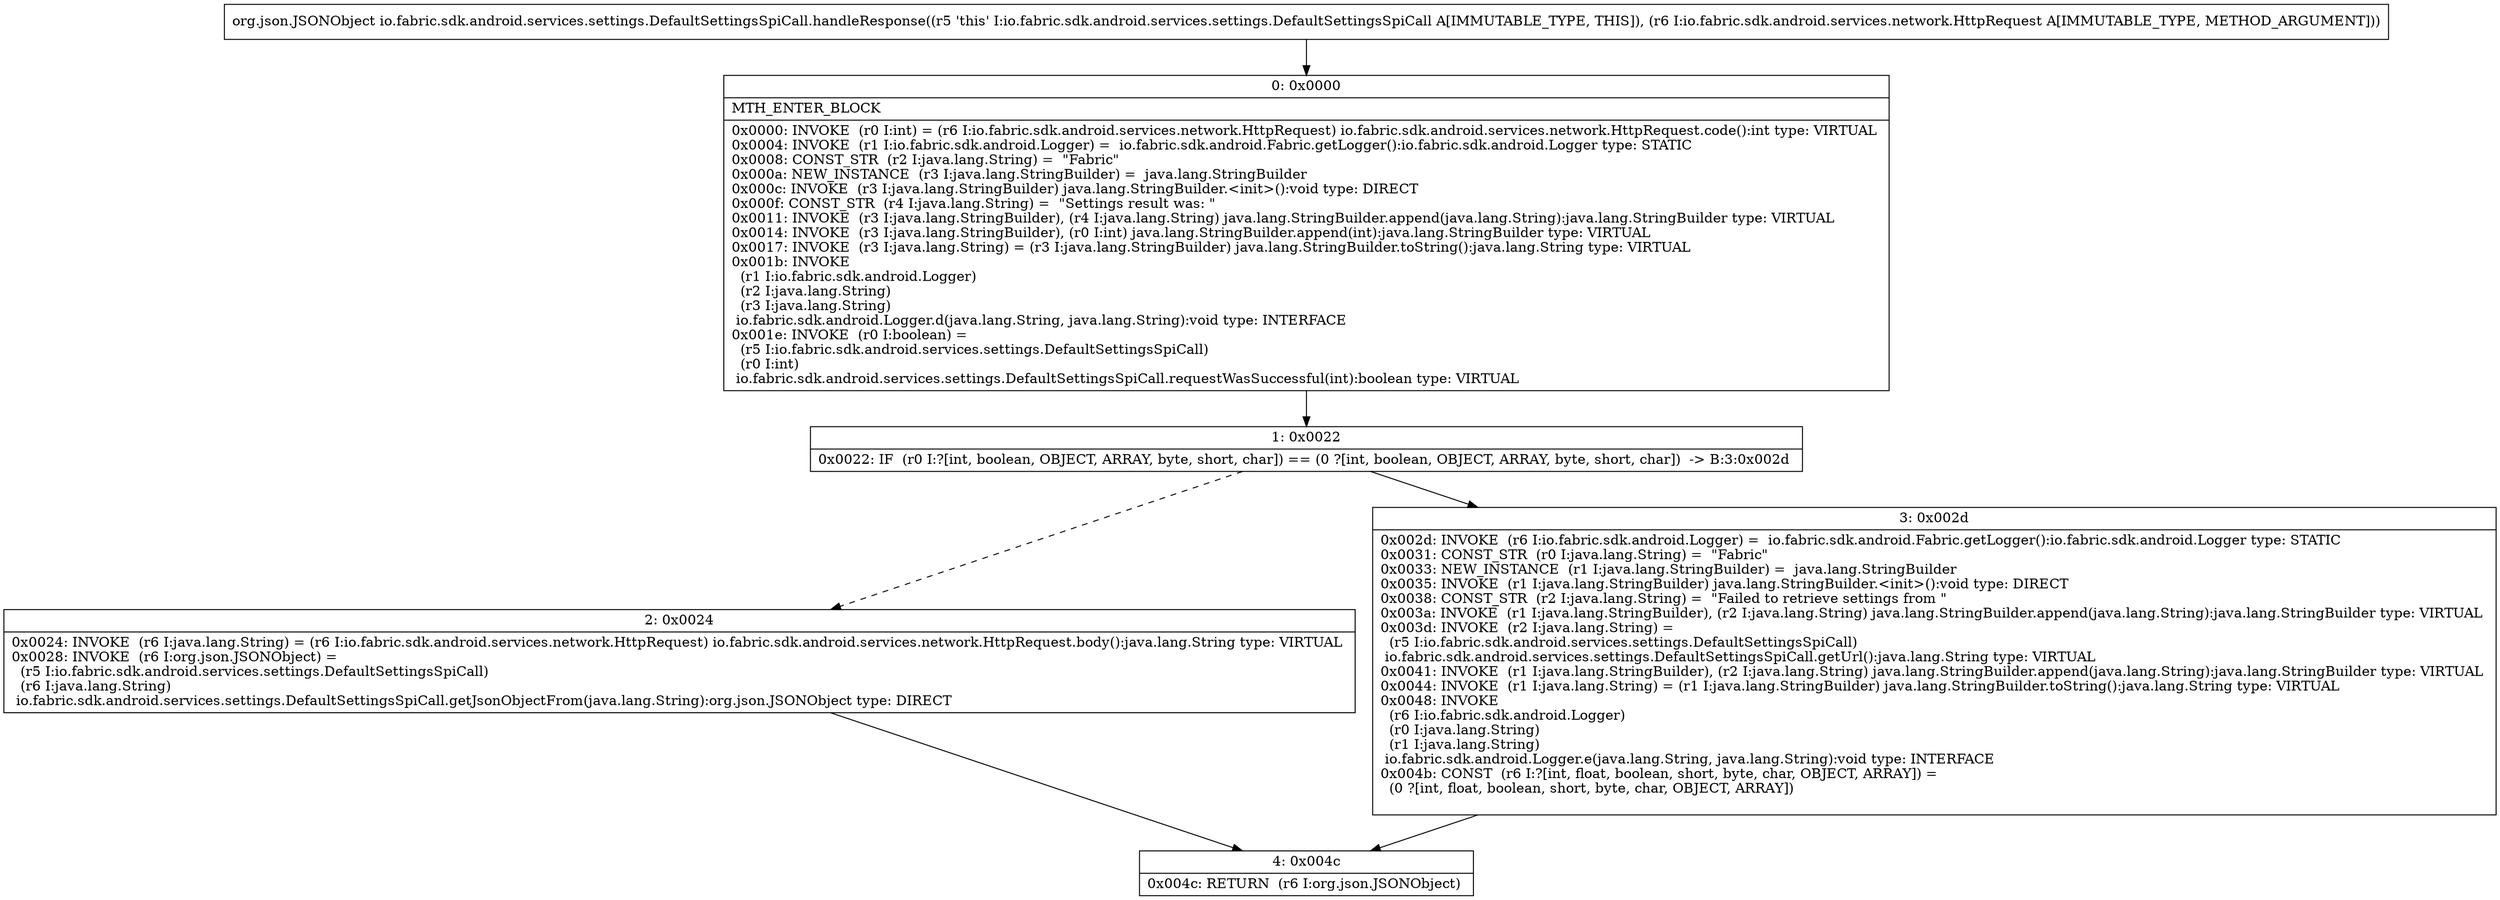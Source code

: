 digraph "CFG forio.fabric.sdk.android.services.settings.DefaultSettingsSpiCall.handleResponse(Lio\/fabric\/sdk\/android\/services\/network\/HttpRequest;)Lorg\/json\/JSONObject;" {
Node_0 [shape=record,label="{0\:\ 0x0000|MTH_ENTER_BLOCK\l|0x0000: INVOKE  (r0 I:int) = (r6 I:io.fabric.sdk.android.services.network.HttpRequest) io.fabric.sdk.android.services.network.HttpRequest.code():int type: VIRTUAL \l0x0004: INVOKE  (r1 I:io.fabric.sdk.android.Logger) =  io.fabric.sdk.android.Fabric.getLogger():io.fabric.sdk.android.Logger type: STATIC \l0x0008: CONST_STR  (r2 I:java.lang.String) =  \"Fabric\" \l0x000a: NEW_INSTANCE  (r3 I:java.lang.StringBuilder) =  java.lang.StringBuilder \l0x000c: INVOKE  (r3 I:java.lang.StringBuilder) java.lang.StringBuilder.\<init\>():void type: DIRECT \l0x000f: CONST_STR  (r4 I:java.lang.String) =  \"Settings result was: \" \l0x0011: INVOKE  (r3 I:java.lang.StringBuilder), (r4 I:java.lang.String) java.lang.StringBuilder.append(java.lang.String):java.lang.StringBuilder type: VIRTUAL \l0x0014: INVOKE  (r3 I:java.lang.StringBuilder), (r0 I:int) java.lang.StringBuilder.append(int):java.lang.StringBuilder type: VIRTUAL \l0x0017: INVOKE  (r3 I:java.lang.String) = (r3 I:java.lang.StringBuilder) java.lang.StringBuilder.toString():java.lang.String type: VIRTUAL \l0x001b: INVOKE  \l  (r1 I:io.fabric.sdk.android.Logger)\l  (r2 I:java.lang.String)\l  (r3 I:java.lang.String)\l io.fabric.sdk.android.Logger.d(java.lang.String, java.lang.String):void type: INTERFACE \l0x001e: INVOKE  (r0 I:boolean) = \l  (r5 I:io.fabric.sdk.android.services.settings.DefaultSettingsSpiCall)\l  (r0 I:int)\l io.fabric.sdk.android.services.settings.DefaultSettingsSpiCall.requestWasSuccessful(int):boolean type: VIRTUAL \l}"];
Node_1 [shape=record,label="{1\:\ 0x0022|0x0022: IF  (r0 I:?[int, boolean, OBJECT, ARRAY, byte, short, char]) == (0 ?[int, boolean, OBJECT, ARRAY, byte, short, char])  \-\> B:3:0x002d \l}"];
Node_2 [shape=record,label="{2\:\ 0x0024|0x0024: INVOKE  (r6 I:java.lang.String) = (r6 I:io.fabric.sdk.android.services.network.HttpRequest) io.fabric.sdk.android.services.network.HttpRequest.body():java.lang.String type: VIRTUAL \l0x0028: INVOKE  (r6 I:org.json.JSONObject) = \l  (r5 I:io.fabric.sdk.android.services.settings.DefaultSettingsSpiCall)\l  (r6 I:java.lang.String)\l io.fabric.sdk.android.services.settings.DefaultSettingsSpiCall.getJsonObjectFrom(java.lang.String):org.json.JSONObject type: DIRECT \l}"];
Node_3 [shape=record,label="{3\:\ 0x002d|0x002d: INVOKE  (r6 I:io.fabric.sdk.android.Logger) =  io.fabric.sdk.android.Fabric.getLogger():io.fabric.sdk.android.Logger type: STATIC \l0x0031: CONST_STR  (r0 I:java.lang.String) =  \"Fabric\" \l0x0033: NEW_INSTANCE  (r1 I:java.lang.StringBuilder) =  java.lang.StringBuilder \l0x0035: INVOKE  (r1 I:java.lang.StringBuilder) java.lang.StringBuilder.\<init\>():void type: DIRECT \l0x0038: CONST_STR  (r2 I:java.lang.String) =  \"Failed to retrieve settings from \" \l0x003a: INVOKE  (r1 I:java.lang.StringBuilder), (r2 I:java.lang.String) java.lang.StringBuilder.append(java.lang.String):java.lang.StringBuilder type: VIRTUAL \l0x003d: INVOKE  (r2 I:java.lang.String) = \l  (r5 I:io.fabric.sdk.android.services.settings.DefaultSettingsSpiCall)\l io.fabric.sdk.android.services.settings.DefaultSettingsSpiCall.getUrl():java.lang.String type: VIRTUAL \l0x0041: INVOKE  (r1 I:java.lang.StringBuilder), (r2 I:java.lang.String) java.lang.StringBuilder.append(java.lang.String):java.lang.StringBuilder type: VIRTUAL \l0x0044: INVOKE  (r1 I:java.lang.String) = (r1 I:java.lang.StringBuilder) java.lang.StringBuilder.toString():java.lang.String type: VIRTUAL \l0x0048: INVOKE  \l  (r6 I:io.fabric.sdk.android.Logger)\l  (r0 I:java.lang.String)\l  (r1 I:java.lang.String)\l io.fabric.sdk.android.Logger.e(java.lang.String, java.lang.String):void type: INTERFACE \l0x004b: CONST  (r6 I:?[int, float, boolean, short, byte, char, OBJECT, ARRAY]) = \l  (0 ?[int, float, boolean, short, byte, char, OBJECT, ARRAY])\l \l}"];
Node_4 [shape=record,label="{4\:\ 0x004c|0x004c: RETURN  (r6 I:org.json.JSONObject) \l}"];
MethodNode[shape=record,label="{org.json.JSONObject io.fabric.sdk.android.services.settings.DefaultSettingsSpiCall.handleResponse((r5 'this' I:io.fabric.sdk.android.services.settings.DefaultSettingsSpiCall A[IMMUTABLE_TYPE, THIS]), (r6 I:io.fabric.sdk.android.services.network.HttpRequest A[IMMUTABLE_TYPE, METHOD_ARGUMENT])) }"];
MethodNode -> Node_0;
Node_0 -> Node_1;
Node_1 -> Node_2[style=dashed];
Node_1 -> Node_3;
Node_2 -> Node_4;
Node_3 -> Node_4;
}

